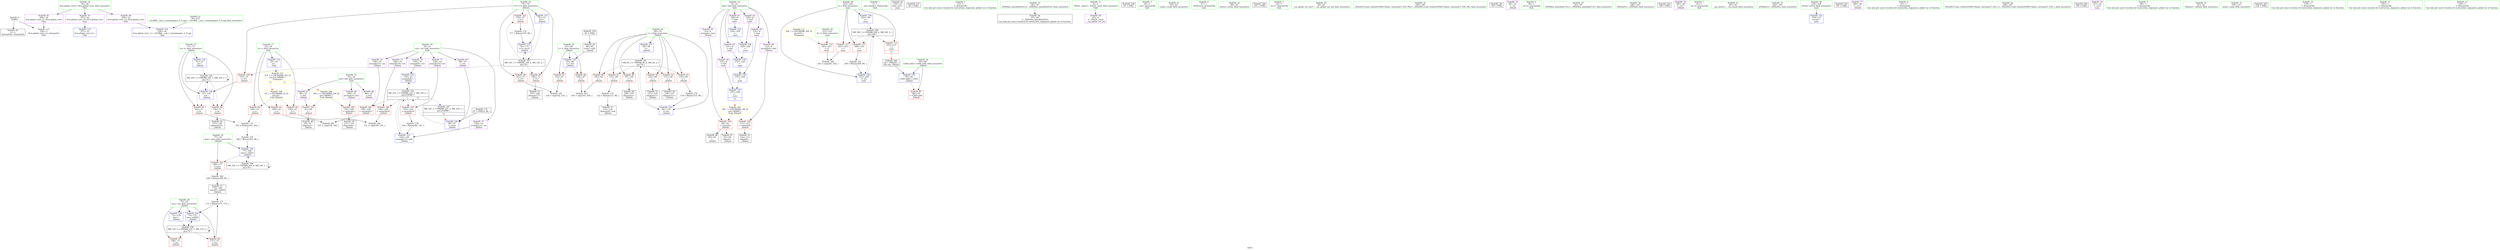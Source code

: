 digraph "SVFG" {
	label="SVFG";

	Node0x55c62776ef20 [shape=record,color=grey,label="{NodeID: 0\nNullPtr}"];
	Node0x55c62776ef20 -> Node0x55c627786bc0[style=solid];
	Node0x55c62776ef20 -> Node0x55c62778ca60[style=solid];
	Node0x55c6277908a0 [shape=record,color=grey,label="{NodeID: 180\n169 = Binary(168, 98, )\n}"];
	Node0x55c6277908a0 -> Node0x55c627788870[style=solid];
	Node0x55c6277871d0 [shape=record,color=red,label="{NodeID: 97\n190\<--73\n\<--ans\n_Z4doiti\n}"];
	Node0x55c6277851e0 [shape=record,color=green,label="{NodeID: 14\n8\<--14\nbad\<--bad_field_insensitive\nGlob }"];
	Node0x55c6277851e0 -> Node0x55c627788a10[style=solid];
	Node0x55c6277851e0 -> Node0x55c627788ae0[style=solid];
	Node0x55c6277851e0 -> Node0x55c627788bb0[style=solid];
	Node0x55c6277851e0 -> Node0x55c627788c80[style=solid];
	Node0x55c6277851e0 -> Node0x55c627788d50[style=solid];
	Node0x55c6277851e0 -> Node0x55c627788e20[style=solid];
	Node0x55c6277851e0 -> Node0x55c627788ef0[style=solid];
	Node0x55c627787d30 [shape=record,color=red,label="{NodeID: 111\n241\<--223\n\<--i\nmain\n}"];
	Node0x55c627787d30 -> Node0x55c6277911a0[style=solid];
	Node0x55c627785ee0 [shape=record,color=green,label="{NodeID: 28\n73\<--74\nans\<--ans_field_insensitive\n_Z4doiti\n}"];
	Node0x55c627785ee0 -> Node0x55c627787100[style=solid];
	Node0x55c627785ee0 -> Node0x55c6277871d0[style=solid];
	Node0x55c627785ee0 -> Node0x55c62778d1e0[style=solid];
	Node0x55c627785ee0 -> Node0x55c62778d520[style=solid];
	Node0x55c62779ca00 [shape=record,color=yellow,style=double,label="{NodeID: 208\n20V_1 = ENCHI(MR_20V_0)\npts\{180000 \}\nFun[_Z4doiti]}"];
	Node0x55c62779ca00 -> Node0x55c6277876b0[style=dashed];
	Node0x55c62779ca00 -> Node0x55c627787850[style=dashed];
	Node0x55c62778d110 [shape=record,color=blue,label="{NodeID: 125\n71\<--23\nlo\<--\n_Z4doiti\n}"];
	Node0x55c62778d110 -> Node0x55c62778b7b0[style=dashed];
	Node0x55c627786bc0 [shape=record,color=black,label="{NodeID: 42\n2\<--3\ndummyVal\<--dummyVal\n}"];
	Node0x55c62778dc70 [shape=record,color=blue,label="{NodeID: 139\n223\<--249\ni\<--inc\nmain\n}"];
	Node0x55c62778dc70 -> Node0x55c6277970c0[style=dashed];
	Node0x55c6277887a0 [shape=record,color=black,label="{NodeID: 56\n157\<--156\nidxprom22\<--\n_Z4doiti\n}"];
	Node0x55c627789300 [shape=record,color=purple,label="{NodeID: 70\n118\<--19\narrayidx8\<--cnt\n_Z4doiti\n}"];
	Node0x55c627789300 -> Node0x55c62778cea0[style=solid];
	Node0x55c627789ef0 [shape=record,color=red,label="{NodeID: 84\n164\<--22\n\<--n\n_Z4doiti\n}"];
	Node0x55c627789ef0 -> Node0x55c62778fe20[style=solid];
	Node0x55c6277842e0 [shape=record,color=green,label="{NodeID: 1\n7\<--1\n__dso_handle\<--dummyObj\nGlob }"];
	Node0x55c627790a20 [shape=record,color=grey,label="{NodeID: 181\n249 = Binary(248, 98, )\n}"];
	Node0x55c627790a20 -> Node0x55c62778dc70[style=solid];
	Node0x55c6277872a0 [shape=record,color=red,label="{NodeID: 98\n142\<--75\n\<--i13\n_Z4doiti\n}"];
	Node0x55c6277872a0 -> Node0x55c627790ba0[style=solid];
	Node0x55c6277852a0 [shape=record,color=green,label="{NodeID: 15\n15\<--18\nbuf\<--buf_field_insensitive\nGlob }"];
	Node0x55c6277852a0 -> Node0x55c627788fc0[style=solid];
	Node0x55c6277852a0 -> Node0x55c627789090[style=solid];
	Node0x55c6277852a0 -> Node0x55c627789160[style=solid];
	Node0x55c62778b7b0 [shape=record,color=black,label="{NodeID: 195\nMR_10V_3 = PHI(MR_10V_5, MR_10V_2, )\npts\{72 \}\n}"];
	Node0x55c62778b7b0 -> Node0x55c62778a710[style=dashed];
	Node0x55c62778b7b0 -> Node0x55c62778a7e0[style=dashed];
	Node0x55c62778b7b0 -> Node0x55c62778d380[style=dashed];
	Node0x55c62778b7b0 -> Node0x55c62778b7b0[style=dashed];
	Node0x55c627787e00 [shape=record,color=red,label="{NodeID: 112\n245\<--223\n\<--i\nmain\n|{<s0>11}}"];
	Node0x55c627787e00:s0 -> Node0x55c6277a8930[style=solid,color=red];
	Node0x55c627785fb0 [shape=record,color=green,label="{NodeID: 29\n75\<--76\ni13\<--i13_field_insensitive\n_Z4doiti\n}"];
	Node0x55c627785fb0 -> Node0x55c6277872a0[style=solid];
	Node0x55c627785fb0 -> Node0x55c627787370[style=solid];
	Node0x55c627785fb0 -> Node0x55c627787440[style=solid];
	Node0x55c627785fb0 -> Node0x55c627787510[style=solid];
	Node0x55c627785fb0 -> Node0x55c62778d2b0[style=solid];
	Node0x55c627785fb0 -> Node0x55c62778d5f0[style=solid];
	Node0x55c62778d1e0 [shape=record,color=blue,label="{NodeID: 126\n73\<--139\nans\<--\n_Z4doiti\n}"];
	Node0x55c62778d1e0 -> Node0x55c62779a8e0[style=dashed];
	Node0x55c627786cc0 [shape=record,color=black,label="{NodeID: 43\n218\<--23\nmain_ret\<--\nmain\n}"];
	Node0x55c627788870 [shape=record,color=black,label="{NodeID: 57\n170\<--169\nconv29\<--add28\n_Z4doiti\n}"];
	Node0x55c627788870 -> Node0x55c627790420[style=solid];
	Node0x55c6277a8030 [shape=record,color=black,label="{NodeID: 237\n46 = PHI()\n}"];
	Node0x55c6277893d0 [shape=record,color=purple,label="{NodeID: 71\n124\<--19\narrayidx10\<--cnt\n_Z4doiti\n}"];
	Node0x55c6277893d0 -> Node0x55c6277879f0[style=solid];
	Node0x55c627789fc0 [shape=record,color=red,label="{NodeID: 85\n184\<--65\n\<--CASE.addr\n_Z4doiti\n}"];
	Node0x55c627784370 [shape=record,color=green,label="{NodeID: 2\n23\<--1\n\<--dummyObj\nCan only get source location for instruction, argument, global var or function.}"];
	Node0x55c627790ba0 [shape=record,color=grey,label="{NodeID: 182\n144 = cmp(142, 143, )\n}"];
	Node0x55c627787370 [shape=record,color=red,label="{NodeID: 99\n146\<--75\n\<--i13\n_Z4doiti\n}"];
	Node0x55c627787370 -> Node0x55c6277886d0[style=solid];
	Node0x55c6277853a0 [shape=record,color=green,label="{NodeID: 16\n19\<--21\ncnt\<--cnt_field_insensitive\nGlob }"];
	Node0x55c6277853a0 -> Node0x55c627789230[style=solid];
	Node0x55c6277853a0 -> Node0x55c627789300[style=solid];
	Node0x55c6277853a0 -> Node0x55c6277893d0[style=solid];
	Node0x55c6277853a0 -> Node0x55c6277894a0[style=solid];
	Node0x55c6277853a0 -> Node0x55c627789570[style=solid];
	Node0x55c6277853a0 -> Node0x55c627789640[style=solid];
	Node0x55c62779a8e0 [shape=record,color=black,label="{NodeID: 196\nMR_12V_3 = PHI(MR_12V_5, MR_12V_2, )\npts\{74 \}\n}"];
	Node0x55c62779a8e0 -> Node0x55c627787100[style=dashed];
	Node0x55c62779a8e0 -> Node0x55c6277871d0[style=dashed];
	Node0x55c62779a8e0 -> Node0x55c62778d520[style=dashed];
	Node0x55c62779a8e0 -> Node0x55c62779a8e0[style=dashed];
	Node0x55c627787ed0 [shape=record,color=red,label="{NodeID: 113\n248\<--223\n\<--i\nmain\n}"];
	Node0x55c627787ed0 -> Node0x55c627790a20[style=solid];
	Node0x55c627786080 [shape=record,color=green,label="{NodeID: 30\n77\<--78\nspos\<--spos_field_insensitive\n_Z4doiti\n}"];
	Node0x55c627786080 -> Node0x55c6277875e0[style=solid];
	Node0x55c627786080 -> Node0x55c62778d450[style=solid];
	Node0x55c62778d2b0 [shape=record,color=blue,label="{NodeID: 127\n75\<--23\ni13\<--\n_Z4doiti\n}"];
	Node0x55c62778d2b0 -> Node0x55c62779ade0[style=dashed];
	Node0x55c627786d90 [shape=record,color=black,label="{NodeID: 44\n47\<--48\n\<--_ZNSt8ios_base4InitD1Ev\nCan only get source location for instruction, argument, global var or function.}"];
	Node0x55c627788940 [shape=record,color=purple,label="{NodeID: 58\n45\<--4\n\<--_ZStL8__ioinit\n__cxx_global_var_init\n}"];
	Node0x55c6277a8130 [shape=record,color=black,label="{NodeID: 238\n81 = PHI()\n}"];
	Node0x55c6277894a0 [shape=record,color=purple,label="{NodeID: 72\n129\<--19\narrayidx12\<--cnt\n_Z4doiti\n}"];
	Node0x55c6277894a0 -> Node0x55c62778cf70[style=solid];
	Node0x55c62778a090 [shape=record,color=red,label="{NodeID: 86\n104\<--67\n\<--L\n_Z4doiti\n}"];
	Node0x55c62778a090 -> Node0x55c627790d20[style=solid];
	Node0x55c627784400 [shape=record,color=green,label="{NodeID: 3\n25\<--1\n.str\<--dummyObj\nGlob }"];
	Node0x55c627790d20 [shape=record,color=grey,label="{NodeID: 183\n105 = cmp(103, 104, )\n}"];
	Node0x55c627787440 [shape=record,color=red,label="{NodeID: 100\n153\<--75\n\<--i13\n_Z4doiti\n}"];
	Node0x55c627787440 -> Node0x55c62778d380[style=solid];
	Node0x55c6277854a0 [shape=record,color=green,label="{NodeID: 17\n22\<--24\nn\<--n_field_insensitive\nGlob }"];
	Node0x55c6277854a0 -> Node0x55c627789d50[style=solid];
	Node0x55c6277854a0 -> Node0x55c627789e20[style=solid];
	Node0x55c6277854a0 -> Node0x55c627789ef0[style=solid];
	Node0x55c6277854a0 -> Node0x55c627787fa0[style=solid];
	Node0x55c62779ade0 [shape=record,color=black,label="{NodeID: 197\nMR_14V_3 = PHI(MR_14V_4, MR_14V_2, )\npts\{76 \}\n}"];
	Node0x55c62779ade0 -> Node0x55c6277872a0[style=dashed];
	Node0x55c62779ade0 -> Node0x55c627787370[style=dashed];
	Node0x55c62779ade0 -> Node0x55c627787440[style=dashed];
	Node0x55c62779ade0 -> Node0x55c627787510[style=dashed];
	Node0x55c62779ade0 -> Node0x55c62778d5f0[style=dashed];
	Node0x55c627787fa0 [shape=record,color=blue,label="{NodeID: 114\n22\<--23\nn\<--\nGlob }"];
	Node0x55c627787fa0 -> Node0x55c62779d860[style=dashed];
	Node0x55c627786150 [shape=record,color=green,label="{NodeID: 31\n82\<--83\nscanf\<--scanf_field_insensitive\n}"];
	Node0x55c62779ccd0 [shape=record,color=yellow,style=double,label="{NodeID: 211\n26V_1 = ENCHI(MR_26V_0)\npts\{222 \}\nFun[main]}"];
	Node0x55c62779ccd0 -> Node0x55c627787c60[style=dashed];
	Node0x55c62778d380 [shape=record,color=blue,label="{NodeID: 128\n71\<--153\nlo\<--\n_Z4doiti\n}"];
	Node0x55c62778d380 -> Node0x55c62778a710[style=dashed];
	Node0x55c62778d380 -> Node0x55c62778a7e0[style=dashed];
	Node0x55c62778d380 -> Node0x55c62778b7b0[style=dashed];
	Node0x55c627786e90 [shape=record,color=black,label="{NodeID: 45\n88\<--85\nconv\<--call1\n_Z4doiti\n}"];
	Node0x55c627786e90 -> Node0x55c62778cc30[style=solid];
	Node0x55c627788a10 [shape=record,color=purple,label="{NodeID: 59\n93\<--8\narrayidx\<--bad\n_Z4doiti\n}"];
	Node0x55c627788a10 -> Node0x55c627787780[style=solid];
	Node0x55c6277a8230 [shape=record,color=black,label="{NodeID: 239\n85 = PHI()\n}"];
	Node0x55c6277a8230 -> Node0x55c627786e90[style=solid];
	Node0x55c627789570 [shape=record,color=purple,label="{NodeID: 73\n148\<--19\narrayidx18\<--cnt\n_Z4doiti\n}"];
	Node0x55c627789570 -> Node0x55c627787ac0[style=solid];
	Node0x55c62778a160 [shape=record,color=red,label="{NodeID: 87\n143\<--67\n\<--L\n_Z4doiti\n}"];
	Node0x55c62778a160 -> Node0x55c627790ba0[style=solid];
	Node0x55c627784490 [shape=record,color=green,label="{NodeID: 4\n27\<--1\n_ZSt4cout\<--dummyObj\nGlob }"];
	Node0x55c627790ea0 [shape=record,color=grey,label="{NodeID: 184\n151 = cmp(149, 150, )\n}"];
	Node0x55c627787510 [shape=record,color=red,label="{NodeID: 101\n176\<--75\n\<--i13\n_Z4doiti\n}"];
	Node0x55c627787510 -> Node0x55c62778ffa0[style=solid];
	Node0x55c6277855a0 [shape=record,color=green,label="{NodeID: 18\n34\<--38\nllvm.global_ctors\<--llvm.global_ctors_field_insensitive\nGlob }"];
	Node0x55c6277855a0 -> Node0x55c627789a50[style=solid];
	Node0x55c6277855a0 -> Node0x55c627789b50[style=solid];
	Node0x55c6277855a0 -> Node0x55c627789c50[style=solid];
	Node0x55c62779b2e0 [shape=record,color=black,label="{NodeID: 198\nMR_16V_2 = PHI(MR_16V_4, MR_16V_1, )\npts\{78 \}\n}"];
	Node0x55c62779b2e0 -> Node0x55c62778d450[style=dashed];
	Node0x55c62779b2e0 -> Node0x55c62779b2e0[style=dashed];
	Node0x55c62778c8d0 [shape=record,color=blue,label="{NodeID: 115\n257\<--35\nllvm.global_ctors_0\<--\nGlob }"];
	Node0x55c627786250 [shape=record,color=green,label="{NodeID: 32\n86\<--87\nstrlen\<--strlen_field_insensitive\n}"];
	Node0x55c62778d450 [shape=record,color=blue,label="{NodeID: 129\n77\<--166\nspos\<--add27\n_Z4doiti\n}"];
	Node0x55c62778d450 -> Node0x55c6277875e0[style=dashed];
	Node0x55c62778d450 -> Node0x55c62779b2e0[style=dashed];
	Node0x55c627786f60 [shape=record,color=black,label="{NodeID: 46\n92\<--91\nidxprom\<--\n_Z4doiti\n}"];
	Node0x55c627788ae0 [shape=record,color=purple,label="{NodeID: 60\n112\<--8\narrayidx5\<--bad\n_Z4doiti\n}"];
	Node0x55c627788ae0 -> Node0x55c627787920[style=solid];
	Node0x55c6277a8390 [shape=record,color=black,label="{NodeID: 240\n181 = PHI()\n}"];
	Node0x55c627789640 [shape=record,color=purple,label="{NodeID: 74\n158\<--19\narrayidx23\<--cnt\n_Z4doiti\n}"];
	Node0x55c627789640 -> Node0x55c627787b90[style=solid];
	Node0x55c62778a230 [shape=record,color=red,label="{NodeID: 88\n103\<--69\n\<--i\n_Z4doiti\n}"];
	Node0x55c62778a230 -> Node0x55c627790d20[style=solid];
	Node0x55c627784cd0 [shape=record,color=green,label="{NodeID: 5\n28\<--1\n.str.1\<--dummyObj\nGlob }"];
	Node0x55c627791020 [shape=record,color=grey,label="{NodeID: 185\n161 = cmp(159, 160, )\n}"];
	Node0x55c6277875e0 [shape=record,color=red,label="{NodeID: 102\n168\<--77\n\<--spos\n_Z4doiti\n}"];
	Node0x55c6277875e0 -> Node0x55c6277908a0[style=solid];
	Node0x55c6277856a0 [shape=record,color=green,label="{NodeID: 19\n39\<--40\n__cxx_global_var_init\<--__cxx_global_var_init_field_insensitive\n}"];
	Node0x55c62779b7e0 [shape=record,color=yellow,style=double,label="{NodeID: 199\n2V_1 = ENCHI(MR_2V_0)\npts\{24 \}\nFun[_Z4doiti]}"];
	Node0x55c62779b7e0 -> Node0x55c627789d50[style=dashed];
	Node0x55c62779b7e0 -> Node0x55c627789e20[style=dashed];
	Node0x55c62779b7e0 -> Node0x55c627789ef0[style=dashed];
	Node0x55c62778c960 [shape=record,color=blue,label="{NodeID: 116\n258\<--36\nllvm.global_ctors_1\<--_GLOBAL__sub_I_v.haralampiev_0_0.cpp\nGlob }"];
	Node0x55c627786350 [shape=record,color=green,label="{NodeID: 33\n182\<--183\n_ZStlsISt11char_traitsIcEERSt13basic_ostreamIcT_ES5_PKc\<--_ZStlsISt11char_traitsIcEERSt13basic_ostreamIcT_ES5_PKc_field_insensitive\n}"];
	Node0x55c62778d520 [shape=record,color=blue,label="{NodeID: 130\n73\<--172\nans\<--add30\n_Z4doiti\n}"];
	Node0x55c62778d520 -> Node0x55c62779a8e0[style=dashed];
	Node0x55c627787030 [shape=record,color=black,label="{NodeID: 47\n95\<--94\ntobool\<--\n_Z4doiti\n}"];
	Node0x55c627788bb0 [shape=record,color=purple,label="{NodeID: 61\n226\<--8\n\<--bad\nmain\n}"];
	Node0x55c627788bb0 -> Node0x55c62778d790[style=solid];
	Node0x55c6277a8490 [shape=record,color=black,label="{NodeID: 241\n185 = PHI()\n}"];
	Node0x55c627789710 [shape=record,color=purple,label="{NodeID: 75\n80\<--25\n\<--.str\n_Z4doiti\n}"];
	Node0x55c627543100 [shape=record,color=black,label="{NodeID: 172\n97 = PHI(23, 98, )\n}"];
	Node0x55c627543100 -> Node0x55c62778cd00[style=solid];
	Node0x55c62778a300 [shape=record,color=red,label="{NodeID: 89\n107\<--69\n\<--i\n_Z4doiti\n}"];
	Node0x55c62778a300 -> Node0x55c6277881f0[style=solid];
	Node0x55c627784d60 [shape=record,color=green,label="{NodeID: 6\n30\<--1\n.str.2\<--dummyObj\nGlob }"];
	Node0x55c6277911a0 [shape=record,color=grey,label="{NodeID: 186\n243 = cmp(241, 242, )\n}"];
	Node0x55c6277876b0 [shape=record,color=red,label="{NodeID: 103\n91\<--90\n\<--\n_Z4doiti\n}"];
	Node0x55c6277876b0 -> Node0x55c627786f60[style=solid];
	Node0x55c6277857a0 [shape=record,color=green,label="{NodeID: 20\n43\<--44\n_ZNSt8ios_base4InitC1Ev\<--_ZNSt8ios_base4InitC1Ev_field_insensitive\n}"];
	Node0x55c62778ca60 [shape=record,color=blue, style = dotted,label="{NodeID: 117\n259\<--3\nllvm.global_ctors_2\<--dummyVal\nGlob }"];
	Node0x55c627786450 [shape=record,color=green,label="{NodeID: 34\n186\<--187\n_ZNSolsEi\<--_ZNSolsEi_field_insensitive\n}"];
	Node0x55c62778d5f0 [shape=record,color=blue,label="{NodeID: 131\n75\<--177\ni13\<--inc33\n_Z4doiti\n}"];
	Node0x55c62778d5f0 -> Node0x55c62779ade0[style=dashed];
	Node0x55c627788120 [shape=record,color=black,label="{NodeID: 48\n96\<--94\n\<--\n_Z4doiti\n}"];
	Node0x55c627788c80 [shape=record,color=purple,label="{NodeID: 62\n229\<--8\n\<--bad\nmain\n}"];
	Node0x55c627788c80 -> Node0x55c62778d860[style=solid];
	Node0x55c6277a8590 [shape=record,color=black,label="{NodeID: 242\n189 = PHI()\n}"];
	Node0x55c6277897e0 [shape=record,color=purple,label="{NodeID: 76\n180\<--28\n\<--.str.1\n_Z4doiti\n}"];
	Node0x55c62778fe20 [shape=record,color=grey,label="{NodeID: 173\n165 = Binary(163, 164, )\n}"];
	Node0x55c62778fe20 -> Node0x55c627790720[style=solid];
	Node0x55c62778a3d0 [shape=record,color=red,label="{NodeID: 90\n116\<--69\n\<--i\n_Z4doiti\n}"];
	Node0x55c62778a3d0 -> Node0x55c627788460[style=solid];
	Node0x55c627784df0 [shape=record,color=green,label="{NodeID: 7\n32\<--1\n.str.3\<--dummyObj\nGlob }"];
	Node0x55c627796bc0 [shape=record,color=black,label="{NodeID: 187\nMR_22V_2 = PHI(MR_22V_3, MR_22V_1, )\npts\{210000 \}\n|{<s0>11}}"];
	Node0x55c627796bc0:s0 -> Node0x55c62778cd00[style=dashed,color=red];
	Node0x55c627787780 [shape=record,color=red,label="{NodeID: 104\n94\<--93\n\<--arrayidx\n_Z4doiti\n}"];
	Node0x55c627787780 -> Node0x55c627787030[style=solid];
	Node0x55c627787780 -> Node0x55c627788120[style=solid];
	Node0x55c6277858a0 [shape=record,color=green,label="{NodeID: 21\n49\<--50\n__cxa_atexit\<--__cxa_atexit_field_insensitive\n}"];
	Node0x55c62778cb60 [shape=record,color=blue,label="{NodeID: 118\n65\<--64\nCASE.addr\<--CASE\n_Z4doiti\n}"];
	Node0x55c62778cb60 -> Node0x55c627789fc0[style=dashed];
	Node0x55c627786550 [shape=record,color=green,label="{NodeID: 35\n192\<--193\n_ZNSolsEx\<--_ZNSolsEx_field_insensitive\n}"];
	Node0x55c62779d860 [shape=record,color=yellow,style=double,label="{NodeID: 215\n32V_1 = ENCHI(MR_32V_0)\npts\{24 180000 \}\nFun[main]|{<s0>11|<s1>11}}"];
	Node0x55c62779d860:s0 -> Node0x55c62779b7e0[style=dashed,color=red];
	Node0x55c62779d860:s1 -> Node0x55c62779ca00[style=dashed,color=red];
	Node0x55c62778d6c0 [shape=record,color=blue,label="{NodeID: 132\n219\<--23\nretval\<--\nmain\n}"];
	Node0x55c6277881f0 [shape=record,color=black,label="{NodeID: 49\n108\<--107\nidxprom2\<--\n_Z4doiti\n}"];
	Node0x55c627788d50 [shape=record,color=purple,label="{NodeID: 63\n231\<--8\n\<--bad\nmain\n}"];
	Node0x55c627788d50 -> Node0x55c62778d930[style=solid];
	Node0x55c6277a8690 [shape=record,color=black,label="{NodeID: 243\n191 = PHI()\n}"];
	Node0x55c6277898b0 [shape=record,color=purple,label="{NodeID: 77\n188\<--30\n\<--.str.2\n_Z4doiti\n}"];
	Node0x55c62778ffa0 [shape=record,color=grey,label="{NodeID: 174\n177 = Binary(176, 98, )\n}"];
	Node0x55c62778ffa0 -> Node0x55c62778d5f0[style=solid];
	Node0x55c62778a4a0 [shape=record,color=red,label="{NodeID: 91\n121\<--69\n\<--i\n_Z4doiti\n}"];
	Node0x55c62778a4a0 -> Node0x55c627790120[style=solid];
	Node0x55c627784e80 [shape=record,color=green,label="{NodeID: 8\n35\<--1\n\<--dummyObj\nCan only get source location for instruction, argument, global var or function.}"];
	Node0x55c6277970c0 [shape=record,color=black,label="{NodeID: 188\nMR_28V_3 = PHI(MR_28V_4, MR_28V_2, )\npts\{224 \}\n}"];
	Node0x55c6277970c0 -> Node0x55c627787d30[style=dashed];
	Node0x55c6277970c0 -> Node0x55c627787e00[style=dashed];
	Node0x55c6277970c0 -> Node0x55c627787ed0[style=dashed];
	Node0x55c6277970c0 -> Node0x55c62778dc70[style=dashed];
	Node0x55c627787850 [shape=record,color=red,label="{NodeID: 105\n110\<--109\n\<--arrayidx3\n_Z4doiti\n}"];
	Node0x55c627787850 -> Node0x55c6277882c0[style=solid];
	Node0x55c6277859a0 [shape=record,color=green,label="{NodeID: 22\n48\<--54\n_ZNSt8ios_base4InitD1Ev\<--_ZNSt8ios_base4InitD1Ev_field_insensitive\n}"];
	Node0x55c6277859a0 -> Node0x55c627786d90[style=solid];
	Node0x55c62778cc30 [shape=record,color=blue,label="{NodeID: 119\n67\<--88\nL\<--conv\n_Z4doiti\n}"];
	Node0x55c62778cc30 -> Node0x55c62778a090[style=dashed];
	Node0x55c62778cc30 -> Node0x55c62778a160[style=dashed];
	Node0x55c627786650 [shape=record,color=green,label="{NodeID: 36\n196\<--197\n_ZStlsISt11char_traitsIcEERSt13basic_ostreamIcT_ES5_c\<--_ZStlsISt11char_traitsIcEERSt13basic_ostreamIcT_ES5_c_field_insensitive\n}"];
	Node0x55c62778d790 [shape=record,color=blue,label="{NodeID: 133\n226\<--228\n\<--\nmain\n}"];
	Node0x55c62778d790 -> Node0x55c62778d860[style=dashed];
	Node0x55c6277882c0 [shape=record,color=black,label="{NodeID: 50\n111\<--110\nidxprom4\<--\n_Z4doiti\n}"];
	Node0x55c627788e20 [shape=record,color=purple,label="{NodeID: 64\n233\<--8\n\<--bad\nmain\n}"];
	Node0x55c627788e20 -> Node0x55c62778da00[style=solid];
	Node0x55c6277a8790 [shape=record,color=black,label="{NodeID: 244\n194 = PHI()\n}"];
	Node0x55c627789980 [shape=record,color=purple,label="{NodeID: 78\n237\<--32\n\<--.str.3\nmain\n}"];
	Node0x55c627790120 [shape=record,color=grey,label="{NodeID: 175\n122 = Binary(121, 98, )\n}"];
	Node0x55c627790120 -> Node0x55c627788530[style=solid];
	Node0x55c62778a570 [shape=record,color=red,label="{NodeID: 92\n127\<--69\n\<--i\n_Z4doiti\n}"];
	Node0x55c62778a570 -> Node0x55c627788600[style=solid];
	Node0x55c627784f10 [shape=record,color=green,label="{NodeID: 9\n98\<--1\n\<--dummyObj\nCan only get source location for instruction, argument, global var or function.}"];
	Node0x55c627787920 [shape=record,color=red,label="{NodeID: 106\n113\<--112\n\<--arrayidx5\n_Z4doiti\n}"];
	Node0x55c627787920 -> Node0x55c627788390[style=solid];
	Node0x55c627785aa0 [shape=record,color=green,label="{NodeID: 23\n61\<--62\n_Z4doiti\<--_Z4doiti_field_insensitive\n}"];
	Node0x55c62778cd00 [shape=record,color=blue,label="{NodeID: 120\n99\<--97\n\<--cond\n_Z4doiti\n}"];
	Node0x55c62778cd00 -> Node0x55c62778acc0[style=dashed];
	Node0x55c627786750 [shape=record,color=green,label="{NodeID: 37\n216\<--217\nmain\<--main_field_insensitive\n}"];
	Node0x55c62778d860 [shape=record,color=blue,label="{NodeID: 134\n229\<--228\n\<--\nmain\n}"];
	Node0x55c62778d860 -> Node0x55c62778d930[style=dashed];
	Node0x55c627788390 [shape=record,color=black,label="{NodeID: 51\n114\<--113\ntobool6\<--\n_Z4doiti\n}"];
	Node0x55c627788ef0 [shape=record,color=purple,label="{NodeID: 65\n235\<--8\n\<--bad\nmain\n}"];
	Node0x55c627788ef0 -> Node0x55c62778dad0[style=solid];
	Node0x55c6277a8860 [shape=record,color=black,label="{NodeID: 245\n238 = PHI()\n}"];
	Node0x55c627789a50 [shape=record,color=purple,label="{NodeID: 79\n257\<--34\nllvm.global_ctors_0\<--llvm.global_ctors\nGlob }"];
	Node0x55c627789a50 -> Node0x55c62778c8d0[style=solid];
	Node0x55c6277902a0 [shape=record,color=grey,label="{NodeID: 176\n134 = Binary(133, 98, )\n}"];
	Node0x55c6277902a0 -> Node0x55c62778d040[style=solid];
	Node0x55c62778a640 [shape=record,color=red,label="{NodeID: 93\n133\<--69\n\<--i\n_Z4doiti\n}"];
	Node0x55c62778a640 -> Node0x55c6277902a0[style=solid];
	Node0x55c627784fa0 [shape=record,color=green,label="{NodeID: 10\n139\<--1\n\<--dummyObj\nCan only get source location for instruction, argument, global var or function.}"];
	Node0x55c6277879f0 [shape=record,color=red,label="{NodeID: 107\n125\<--124\n\<--arrayidx10\n_Z4doiti\n}"];
	Node0x55c6277879f0 -> Node0x55c6277905a0[style=solid];
	Node0x55c627785ba0 [shape=record,color=green,label="{NodeID: 24\n65\<--66\nCASE.addr\<--CASE.addr_field_insensitive\n_Z4doiti\n}"];
	Node0x55c627785ba0 -> Node0x55c627789fc0[style=solid];
	Node0x55c627785ba0 -> Node0x55c62778cb60[style=solid];
	Node0x55c62778cdd0 [shape=record,color=blue,label="{NodeID: 121\n69\<--98\ni\<--\n_Z4doiti\n}"];
	Node0x55c62778cdd0 -> Node0x55c627797fc0[style=dashed];
	Node0x55c627786850 [shape=record,color=green,label="{NodeID: 38\n219\<--220\nretval\<--retval_field_insensitive\nmain\n}"];
	Node0x55c627786850 -> Node0x55c62778d6c0[style=solid];
	Node0x55c62778d930 [shape=record,color=blue,label="{NodeID: 135\n231\<--228\n\<--\nmain\n}"];
	Node0x55c62778d930 -> Node0x55c62778da00[style=dashed];
	Node0x55c627788460 [shape=record,color=black,label="{NodeID: 52\n117\<--116\nidxprom7\<--\n_Z4doiti\n}"];
	Node0x55c627788fc0 [shape=record,color=purple,label="{NodeID: 66\n84\<--15\n\<--buf\n_Z4doiti\n}"];
	Node0x55c6277a8930 [shape=record,color=black,label="{NodeID: 246\n64 = PHI(245, )\n0th arg _Z4doiti }"];
	Node0x55c6277a8930 -> Node0x55c62778cb60[style=solid];
	Node0x55c627789b50 [shape=record,color=purple,label="{NodeID: 80\n258\<--34\nllvm.global_ctors_1\<--llvm.global_ctors\nGlob }"];
	Node0x55c627789b50 -> Node0x55c62778c960[style=solid];
	Node0x55c627790420 [shape=record,color=grey,label="{NodeID: 177\n172 = Binary(171, 170, )\n}"];
	Node0x55c627790420 -> Node0x55c62778d520[style=solid];
	Node0x55c62778a710 [shape=record,color=red,label="{NodeID: 94\n156\<--71\n\<--lo\n_Z4doiti\n}"];
	Node0x55c62778a710 -> Node0x55c6277887a0[style=solid];
	Node0x55c627785030 [shape=record,color=green,label="{NodeID: 11\n195\<--1\n\<--dummyObj\nCan only get source location for instruction, argument, global var or function.}"];
	Node0x55c627797fc0 [shape=record,color=black,label="{NodeID: 191\nMR_8V_3 = PHI(MR_8V_4, MR_8V_2, )\npts\{70 \}\n}"];
	Node0x55c627797fc0 -> Node0x55c62778a230[style=dashed];
	Node0x55c627797fc0 -> Node0x55c62778a300[style=dashed];
	Node0x55c627797fc0 -> Node0x55c62778a3d0[style=dashed];
	Node0x55c627797fc0 -> Node0x55c62778a4a0[style=dashed];
	Node0x55c627797fc0 -> Node0x55c62778a570[style=dashed];
	Node0x55c627797fc0 -> Node0x55c62778a640[style=dashed];
	Node0x55c627797fc0 -> Node0x55c62778d040[style=dashed];
	Node0x55c627787ac0 [shape=record,color=red,label="{NodeID: 108\n149\<--148\n\<--arrayidx18\n_Z4doiti\n}"];
	Node0x55c627787ac0 -> Node0x55c627790ea0[style=solid];
	Node0x55c627785c70 [shape=record,color=green,label="{NodeID: 25\n67\<--68\nL\<--L_field_insensitive\n_Z4doiti\n}"];
	Node0x55c627785c70 -> Node0x55c62778a090[style=solid];
	Node0x55c627785c70 -> Node0x55c62778a160[style=solid];
	Node0x55c627785c70 -> Node0x55c62778cc30[style=solid];
	Node0x55c62778cea0 [shape=record,color=blue,label="{NodeID: 122\n118\<--23\narrayidx8\<--\n_Z4doiti\n}"];
	Node0x55c62778cea0 -> Node0x55c62778acc0[style=dashed];
	Node0x55c627786920 [shape=record,color=green,label="{NodeID: 39\n221\<--222\nQ\<--Q_field_insensitive\nmain\n}"];
	Node0x55c627786920 -> Node0x55c627787c60[style=solid];
	Node0x55c62778da00 [shape=record,color=blue,label="{NodeID: 136\n233\<--228\n\<--\nmain\n}"];
	Node0x55c62778da00 -> Node0x55c62778dad0[style=dashed];
	Node0x55c627788530 [shape=record,color=black,label="{NodeID: 53\n123\<--122\nidxprom9\<--sub\n_Z4doiti\n}"];
	Node0x55c627789090 [shape=record,color=purple,label="{NodeID: 67\n90\<--15\n\<--buf\n_Z4doiti\n}"];
	Node0x55c627789090 -> Node0x55c6277876b0[style=solid];
	Node0x55c627789c50 [shape=record,color=purple,label="{NodeID: 81\n259\<--34\nllvm.global_ctors_2\<--llvm.global_ctors\nGlob }"];
	Node0x55c627789c50 -> Node0x55c62778ca60[style=solid];
	Node0x55c6277905a0 [shape=record,color=grey,label="{NodeID: 178\n126 = Binary(98, 125, )\n}"];
	Node0x55c6277905a0 -> Node0x55c62778cf70[style=solid];
	Node0x55c62778a7e0 [shape=record,color=red,label="{NodeID: 95\n163\<--71\n\<--lo\n_Z4doiti\n}"];
	Node0x55c62778a7e0 -> Node0x55c62778fe20[style=solid];
	Node0x55c6277850c0 [shape=record,color=green,label="{NodeID: 12\n228\<--1\n\<--dummyObj\nCan only get source location for instruction, argument, global var or function.}"];
	Node0x55c62778acc0 [shape=record,color=black,label="{NodeID: 192\nMR_22V_3 = PHI(MR_22V_5, MR_22V_2, )\npts\{210000 \}\n|{|<s5>11}}"];
	Node0x55c62778acc0 -> Node0x55c6277879f0[style=dashed];
	Node0x55c62778acc0 -> Node0x55c627787ac0[style=dashed];
	Node0x55c62778acc0 -> Node0x55c627787b90[style=dashed];
	Node0x55c62778acc0 -> Node0x55c62778cea0[style=dashed];
	Node0x55c62778acc0 -> Node0x55c62778cf70[style=dashed];
	Node0x55c62778acc0:s5 -> Node0x55c627796bc0[style=dashed,color=blue];
	Node0x55c627787b90 [shape=record,color=red,label="{NodeID: 109\n159\<--158\n\<--arrayidx23\n_Z4doiti\n}"];
	Node0x55c627787b90 -> Node0x55c627791020[style=solid];
	Node0x55c627785d40 [shape=record,color=green,label="{NodeID: 26\n69\<--70\ni\<--i_field_insensitive\n_Z4doiti\n}"];
	Node0x55c627785d40 -> Node0x55c62778a230[style=solid];
	Node0x55c627785d40 -> Node0x55c62778a300[style=solid];
	Node0x55c627785d40 -> Node0x55c62778a3d0[style=solid];
	Node0x55c627785d40 -> Node0x55c62778a4a0[style=solid];
	Node0x55c627785d40 -> Node0x55c62778a570[style=solid];
	Node0x55c627785d40 -> Node0x55c62778a640[style=solid];
	Node0x55c627785d40 -> Node0x55c62778cdd0[style=solid];
	Node0x55c627785d40 -> Node0x55c62778d040[style=solid];
	Node0x55c62778cf70 [shape=record,color=blue,label="{NodeID: 123\n129\<--126\narrayidx12\<--add\n_Z4doiti\n}"];
	Node0x55c62778cf70 -> Node0x55c62778acc0[style=dashed];
	Node0x55c6277869f0 [shape=record,color=green,label="{NodeID: 40\n223\<--224\ni\<--i_field_insensitive\nmain\n}"];
	Node0x55c6277869f0 -> Node0x55c627787d30[style=solid];
	Node0x55c6277869f0 -> Node0x55c627787e00[style=solid];
	Node0x55c6277869f0 -> Node0x55c627787ed0[style=solid];
	Node0x55c6277869f0 -> Node0x55c62778dba0[style=solid];
	Node0x55c6277869f0 -> Node0x55c62778dc70[style=solid];
	Node0x55c62778dad0 [shape=record,color=blue,label="{NodeID: 137\n235\<--228\n\<--\nmain\n|{<s0>11}}"];
	Node0x55c62778dad0:s0 -> Node0x55c62779c920[style=dashed,color=red];
	Node0x55c627788600 [shape=record,color=black,label="{NodeID: 54\n128\<--127\nidxprom11\<--\n_Z4doiti\n}"];
	Node0x55c627789160 [shape=record,color=purple,label="{NodeID: 68\n109\<--15\narrayidx3\<--buf\n_Z4doiti\n}"];
	Node0x55c627789160 -> Node0x55c627787850[style=solid];
	Node0x55c627789d50 [shape=record,color=red,label="{NodeID: 82\n150\<--22\n\<--n\n_Z4doiti\n}"];
	Node0x55c627789d50 -> Node0x55c627790ea0[style=solid];
	Node0x55c627790720 [shape=record,color=grey,label="{NodeID: 179\n166 = Binary(165, 98, )\n}"];
	Node0x55c627790720 -> Node0x55c62778d450[style=solid];
	Node0x55c627787100 [shape=record,color=red,label="{NodeID: 96\n171\<--73\n\<--ans\n_Z4doiti\n}"];
	Node0x55c627787100 -> Node0x55c627790420[style=solid];
	Node0x55c627785150 [shape=record,color=green,label="{NodeID: 13\n4\<--6\n_ZStL8__ioinit\<--_ZStL8__ioinit_field_insensitive\nGlob }"];
	Node0x55c627785150 -> Node0x55c627788940[style=solid];
	Node0x55c627787c60 [shape=record,color=red,label="{NodeID: 110\n242\<--221\n\<--Q\nmain\n}"];
	Node0x55c627787c60 -> Node0x55c6277911a0[style=solid];
	Node0x55c627785e10 [shape=record,color=green,label="{NodeID: 27\n71\<--72\nlo\<--lo_field_insensitive\n_Z4doiti\n}"];
	Node0x55c627785e10 -> Node0x55c62778a710[style=solid];
	Node0x55c627785e10 -> Node0x55c62778a7e0[style=solid];
	Node0x55c627785e10 -> Node0x55c62778d110[style=solid];
	Node0x55c627785e10 -> Node0x55c62778d380[style=solid];
	Node0x55c62779c920 [shape=record,color=yellow,style=double,label="{NodeID: 207\n18V_1 = ENCHI(MR_18V_0)\npts\{140000 \}\nFun[_Z4doiti]}"];
	Node0x55c62779c920 -> Node0x55c627787780[style=dashed];
	Node0x55c62779c920 -> Node0x55c627787920[style=dashed];
	Node0x55c62778d040 [shape=record,color=blue,label="{NodeID: 124\n69\<--134\ni\<--inc\n_Z4doiti\n}"];
	Node0x55c62778d040 -> Node0x55c627797fc0[style=dashed];
	Node0x55c627786ac0 [shape=record,color=green,label="{NodeID: 41\n36\<--253\n_GLOBAL__sub_I_v.haralampiev_0_0.cpp\<--_GLOBAL__sub_I_v.haralampiev_0_0.cpp_field_insensitive\n}"];
	Node0x55c627786ac0 -> Node0x55c62778c960[style=solid];
	Node0x55c62778dba0 [shape=record,color=blue,label="{NodeID: 138\n223\<--98\ni\<--\nmain\n}"];
	Node0x55c62778dba0 -> Node0x55c6277970c0[style=dashed];
	Node0x55c6277886d0 [shape=record,color=black,label="{NodeID: 55\n147\<--146\nidxprom17\<--\n_Z4doiti\n}"];
	Node0x55c627789230 [shape=record,color=purple,label="{NodeID: 69\n99\<--19\n\<--cnt\n_Z4doiti\n}"];
	Node0x55c627789230 -> Node0x55c62778cd00[style=solid];
	Node0x55c627789e20 [shape=record,color=red,label="{NodeID: 83\n160\<--22\n\<--n\n_Z4doiti\n}"];
	Node0x55c627789e20 -> Node0x55c627791020[style=solid];
}
